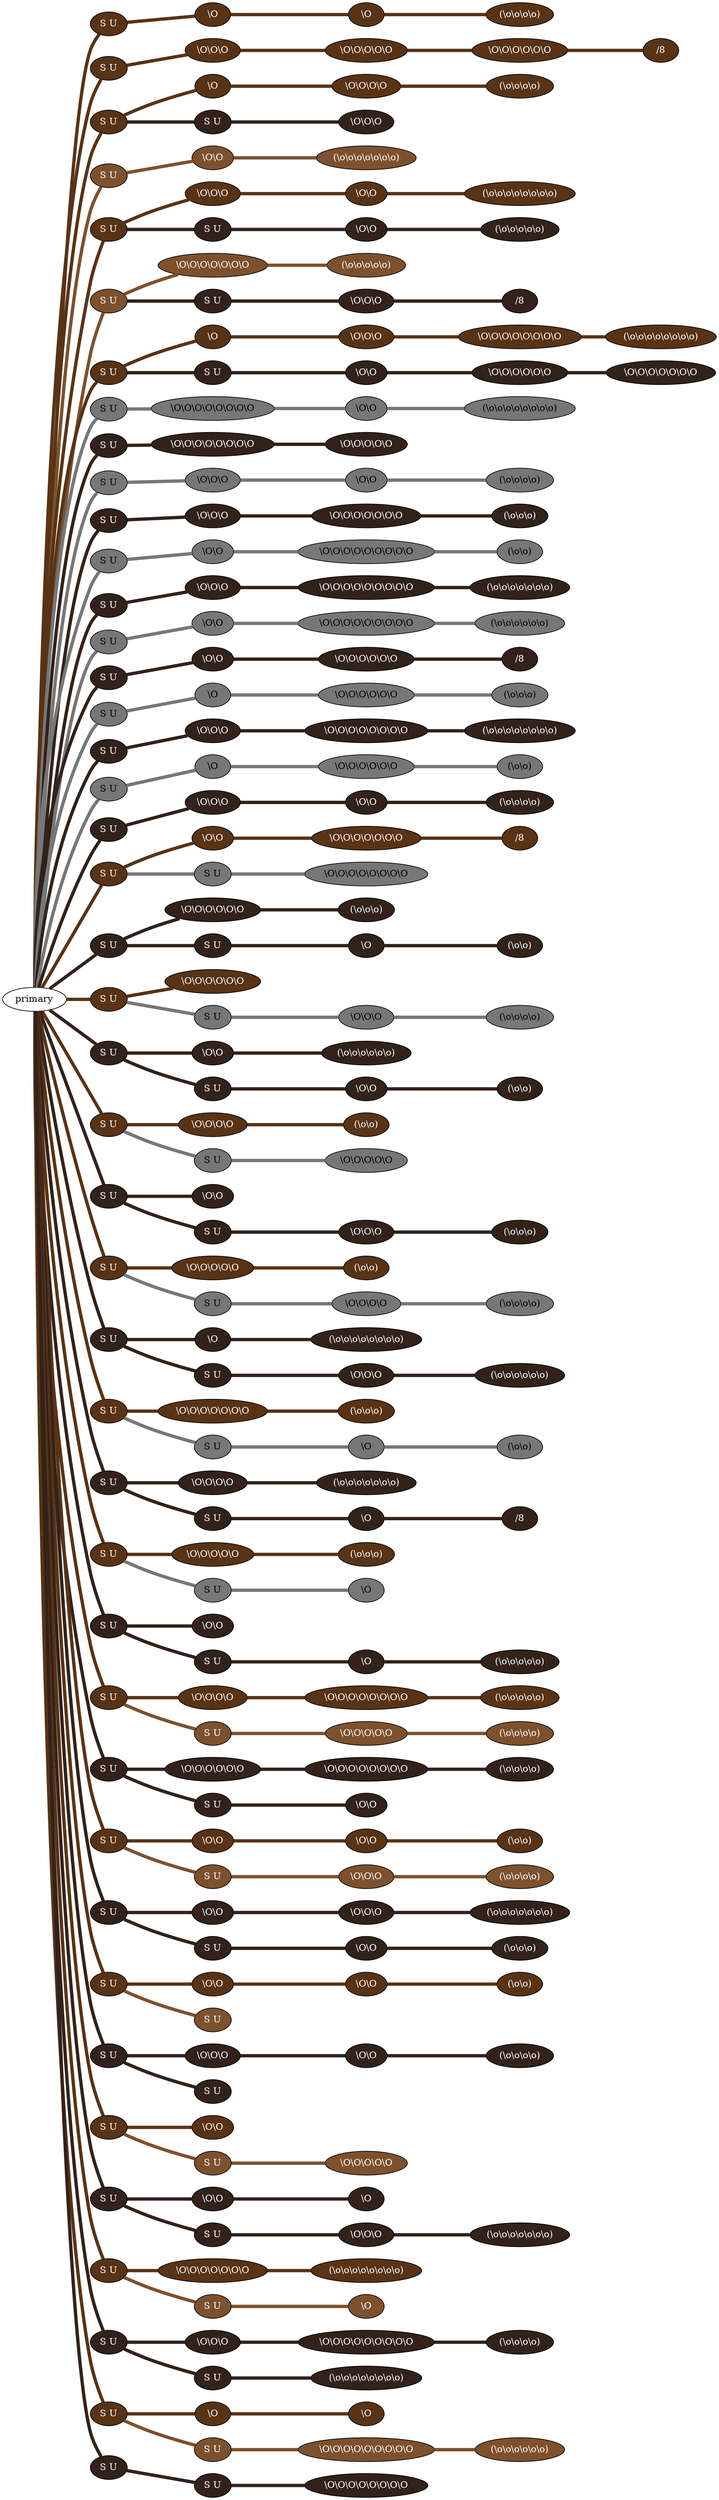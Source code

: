 graph {
 graph [rankdir=LR]
"1" [qtype="pendant_node", pendant_colors="#593315", pendant_ply="S", pendant_attach="U", pendant_length="81.5", label="S U", style=filled, fillcolor="#593315", fontcolor="#ffffff"]
"primary" -- "1" [qtype="pendant_link",penwidth=5,color="#593315"]
"1:0" [qtype="knot_node", knot_value="1", knot_type="S", knot_position="7.5", knot_spin="Z", label="\\O", style=filled, fillcolor="#593315" , fontcolor="#ffffff"]
"1" -- "1:0" [qtype="knot_link",penwidth=5,color="#593315"]
"1:1" [qtype="knot_node", knot_value="1", knot_type="S", knot_position="14.5", knot_spin="Z", label="\\O", style=filled, fillcolor="#593315" , fontcolor="#ffffff"]
"1:0" -- "1:1" [qtype="knot_link",penwidth=5,color="#593315"]
"1:2" [qtype="knot_node", knot_value="4", knot_type="L", knot_position="27.0", knot_spin="Z", label="(\\o\\o\\o\\o)", style=filled, fillcolor="#593315" , fontcolor="#ffffff"]
"1:1" -- "1:2" [qtype="knot_link",penwidth=5,color="#593315"]
"2" [qtype="pendant_node", pendant_colors="#593315", pendant_ply="S", pendant_attach="U", pendant_length="41.0", label="S U", style=filled, fillcolor="#593315", fontcolor="#ffffff"]
"primary" -- "2" [qtype="pendant_link",penwidth=5,color="#593315"]
"2:0" [qtype="knot_node", knot_value="3", knot_type="S", knot_position="7.5", knot_spin="Z", label="\\O\\O\\O", style=filled, fillcolor="#593315" , fontcolor="#ffffff"]
"2" -- "2:0" [qtype="knot_link",penwidth=5,color="#593315"]
"2:1" [qtype="knot_node", knot_value="5", knot_type="S", knot_position="14.5", knot_spin="Z", label="\\O\\O\\O\\O\\O", style=filled, fillcolor="#593315" , fontcolor="#ffffff"]
"2:0" -- "2:1" [qtype="knot_link",penwidth=5,color="#593315"]
"2:2" [qtype="knot_node", knot_value="6", knot_type="S", knot_position="21.5", knot_spin="Z", label="\\O\\O\\O\\O\\O\\O", style=filled, fillcolor="#593315" , fontcolor="#ffffff"]
"2:1" -- "2:2" [qtype="knot_link",penwidth=5,color="#593315"]
"2:3" [qtype="knot_node", knot_value="1", knot_type="E", knot_position="28.0", knot_spin="S", label="/8", style=filled, fillcolor="#593315" , fontcolor="#ffffff"]
"2:2" -- "2:3" [qtype="knot_link",penwidth=5,color="#593315"]
"3" [qtype="pendant_node", pendant_colors="#593315", pendant_ply="S", pendant_attach="U", pendant_length="56.5", label="S U", style=filled, fillcolor="#593315", fontcolor="#ffffff"]
"primary" -- "3" [qtype="pendant_link",penwidth=5,color="#593315"]
"3:0" [qtype="knot_node", knot_value="1", knot_type="S", knot_position="12.5", knot_spin="Z", label="\\O", style=filled, fillcolor="#593315" , fontcolor="#ffffff"]
"3" -- "3:0" [qtype="knot_link",penwidth=5,color="#593315"]
"3:1" [qtype="knot_node", knot_value="4", knot_type="S", knot_position="20.0", knot_spin="Z", label="\\O\\O\\O\\O", style=filled, fillcolor="#593315" , fontcolor="#ffffff"]
"3:0" -- "3:1" [qtype="knot_link",penwidth=5,color="#593315"]
"3:2" [qtype="knot_node", knot_value="4", knot_type="L", knot_position="26.5", knot_spin="Z", label="(\\o\\o\\o\\o)", style=filled, fillcolor="#593315" , fontcolor="#ffffff"]
"3:1" -- "3:2" [qtype="knot_link",penwidth=5,color="#593315"]
"3s1" [qtype="pendant_node", pendant_colors="#32221A", pendant_ply="S", pendant_attach="U", pendant_length="56.5", label="S U", style=filled, fillcolor="#32221A", fontcolor="#ffffff"]
"3" -- "3s1" [qtype="pendant_link",penwidth=5,color="#32221A"]
"3s1:0" [qtype="knot_node", knot_value="3", knot_type="S", knot_position="13.0", knot_spin="Z", label="\\O\\O\\O", style=filled, fillcolor="#32221A" , fontcolor="#ffffff"]
"3s1" -- "3s1:0" [qtype="knot_link",penwidth=5,color="#32221A"]
"4" [qtype="pendant_node", pendant_colors="#7D512D", pendant_ply="S", pendant_attach="U", pendant_length="54.0", label="S U", style=filled, fillcolor="#7D512D", fontcolor="#ffffff"]
"primary" -- "4" [qtype="pendant_link",penwidth=5,color="#7D512D"]
"4:0" [qtype="knot_node", knot_value="2", knot_type="S", knot_position="19.0", knot_spin="Z", label="\\O\\O", style=filled, fillcolor="#7D512D" , fontcolor="#ffffff"]
"4" -- "4:0" [qtype="knot_link",penwidth=5,color="#7D512D"]
"4:1" [qtype="knot_node", knot_value="7", knot_type="L", knot_position="25.5", knot_spin="Z", label="(\\o\\o\\o\\o\\o\\o\\o)", style=filled, fillcolor="#7D512D" , fontcolor="#ffffff"]
"4:0" -- "4:1" [qtype="knot_link",penwidth=5,color="#7D512D"]
"5" [qtype="pendant_node", pendant_colors="#593315", pendant_ply="S", pendant_attach="U", pendant_length="49.0", label="S U", style=filled, fillcolor="#593315", fontcolor="#ffffff"]
"primary" -- "5" [qtype="pendant_link",penwidth=5,color="#593315"]
"5:0" [qtype="knot_node", knot_value="3", knot_type="S", knot_position="13.5", knot_spin="Z", label="\\O\\O\\O", style=filled, fillcolor="#593315" , fontcolor="#ffffff"]
"5" -- "5:0" [qtype="knot_link",penwidth=5,color="#593315"]
"5:1" [qtype="knot_node", knot_value="2", knot_type="S", knot_position="21.0", knot_spin="Z", label="\\O\\O", style=filled, fillcolor="#593315" , fontcolor="#ffffff"]
"5:0" -- "5:1" [qtype="knot_link",penwidth=5,color="#593315"]
"5:2" [qtype="knot_node", knot_value="8", knot_type="L", knot_position="28.0", knot_spin="Z", label="(\\o\\o\\o\\o\\o\\o\\o\\o)", style=filled, fillcolor="#593315" , fontcolor="#ffffff"]
"5:1" -- "5:2" [qtype="knot_link",penwidth=5,color="#593315"]
"5s1" [qtype="pendant_node", pendant_colors="#32221A", pendant_ply="S", pendant_attach="U", pendant_length="54.5", label="S U", style=filled, fillcolor="#32221A", fontcolor="#ffffff"]
"5" -- "5s1" [qtype="pendant_link",penwidth=5,color="#32221A"]
"5s1:0" [qtype="knot_node", knot_value="2", knot_type="S", knot_position="12.0", knot_spin="Z", label="\\O\\O", style=filled, fillcolor="#32221A" , fontcolor="#ffffff"]
"5s1" -- "5s1:0" [qtype="knot_link",penwidth=5,color="#32221A"]
"5s1:1" [qtype="knot_node", knot_value="5", knot_type="L", knot_position="26.5", knot_spin="Z", label="(\\o\\o\\o\\o\\o)", style=filled, fillcolor="#32221A" , fontcolor="#ffffff"]
"5s1:0" -- "5s1:1" [qtype="knot_link",penwidth=5,color="#32221A"]
"6" [qtype="pendant_node", pendant_colors="#7D512D", pendant_ply="S", pendant_attach="U", pendant_length="44.5", label="S U", style=filled, fillcolor="#7D512D", fontcolor="#ffffff"]
"primary" -- "6" [qtype="pendant_link",penwidth=5,color="#7D512D"]
"6:0" [qtype="knot_node", knot_value="7", knot_type="S", knot_position="20.0", knot_spin="Z", label="\\O\\O\\O\\O\\O\\O\\O", style=filled, fillcolor="#7D512D" , fontcolor="#ffffff"]
"6" -- "6:0" [qtype="knot_link",penwidth=5,color="#7D512D"]
"6:1" [qtype="knot_node", knot_value="5", knot_type="L", knot_position="26.0", knot_spin="Z", label="(\\o\\o\\o\\o\\o)", style=filled, fillcolor="#7D512D" , fontcolor="#ffffff"]
"6:0" -- "6:1" [qtype="knot_link",penwidth=5,color="#7D512D"]
"6s1" [qtype="pendant_node", pendant_colors="#32221A", pendant_ply="S", pendant_attach="U", pendant_length="57.5", label="S U", style=filled, fillcolor="#32221A", fontcolor="#ffffff"]
"6" -- "6s1" [qtype="pendant_link",penwidth=5,color="#32221A"]
"6s1:0" [qtype="knot_node", knot_value="3", knot_type="S", knot_position="30.0", knot_spin="Z", label="\\O\\O\\O", style=filled, fillcolor="#32221A" , fontcolor="#ffffff"]
"6s1" -- "6s1:0" [qtype="knot_link",penwidth=5,color="#32221A"]
"6s1:1" [qtype="knot_node", knot_value="1", knot_type="E", knot_position="26.0", knot_spin="S", label="/8", style=filled, fillcolor="#32221A" , fontcolor="#ffffff"]
"6s1:0" -- "6s1:1" [qtype="knot_link",penwidth=5,color="#32221A"]
"7" [qtype="pendant_node", pendant_colors="#593315", pendant_ply="S", pendant_attach="U", pendant_length="40.0", label="S U", style=filled, fillcolor="#593315", fontcolor="#ffffff"]
"primary" -- "7" [qtype="pendant_link",penwidth=5,color="#593315"]
"7:0" [qtype="knot_node", knot_value="1", knot_type="S", knot_position="6.0", knot_spin="Z", label="\\O", style=filled, fillcolor="#593315" , fontcolor="#ffffff"]
"7" -- "7:0" [qtype="knot_link",penwidth=5,color="#593315"]
"7:1" [qtype="knot_node", knot_value="3", knot_type="S", knot_position="12.5", knot_spin="Z", label="\\O\\O\\O", style=filled, fillcolor="#593315" , fontcolor="#ffffff"]
"7:0" -- "7:1" [qtype="knot_link",penwidth=5,color="#593315"]
"7:2" [qtype="knot_node", knot_value="8", knot_type="S", knot_position="21.0", knot_spin="Z", label="\\O\\O\\O\\O\\O\\O\\O\\O", style=filled, fillcolor="#593315" , fontcolor="#ffffff"]
"7:1" -- "7:2" [qtype="knot_link",penwidth=5,color="#593315"]
"7:3" [qtype="knot_node", knot_value="8", knot_type="L", knot_position="28.5", knot_spin="Z", label="(\\o\\o\\o\\o\\o\\o\\o\\o)", style=filled, fillcolor="#593315" , fontcolor="#ffffff"]
"7:2" -- "7:3" [qtype="knot_link",penwidth=5,color="#593315"]
"7s1" [qtype="pendant_node", pendant_colors="#32221A", pendant_ply="S", pendant_attach="U", pendant_length="40.5", label="S U", style=filled, fillcolor="#32221A", fontcolor="#ffffff"]
"7" -- "7s1" [qtype="pendant_link",penwidth=5,color="#32221A"]
"7s1:0" [qtype="knot_node", knot_value="2", knot_type="S", knot_position="5.5", knot_spin="Z", label="\\O\\O", style=filled, fillcolor="#32221A" , fontcolor="#ffffff"]
"7s1" -- "7s1:0" [qtype="knot_link",penwidth=5,color="#32221A"]
"7s1:1" [qtype="knot_node", knot_value="6", knot_type="S", knot_position="20.0", knot_spin="Z", label="\\O\\O\\O\\O\\O\\O", style=filled, fillcolor="#32221A" , fontcolor="#ffffff"]
"7s1:0" -- "7s1:1" [qtype="knot_link",penwidth=5,color="#32221A"]
"7s1:2" [qtype="knot_node", knot_value="7", knot_type="S", knot_position="27.5", knot_spin="Z", label="\\O\\O\\O\\O\\O\\O\\O", style=filled, fillcolor="#32221A" , fontcolor="#ffffff"]
"7s1:1" -- "7s1:2" [qtype="knot_link",penwidth=5,color="#32221A"]
"8" [qtype="pendant_node", pendant_colors="#777777", pendant_ply="S", pendant_attach="U", pendant_length="48.0", label="S U", style=filled, fillcolor="#777777", fontcolor="#000000"]
"primary" -- "8" [qtype="pendant_link",penwidth=5,color="#777777"]
"8:0" [qtype="knot_node", knot_value="8", knot_type="S", knot_position="9.0", knot_spin="Z", label="\\O\\O\\O\\O\\O\\O\\O\\O", style=filled, fillcolor="#777777" , fontcolor="#000000"]
"8" -- "8:0" [qtype="knot_link",penwidth=5,color="#777777"]
"8:1" [qtype="knot_node", knot_value="2", knot_type="S", knot_position="17.5", knot_spin="Z", label="\\O\\O", style=filled, fillcolor="#777777" , fontcolor="#000000"]
"8:0" -- "8:1" [qtype="knot_link",penwidth=5,color="#777777"]
"8:2" [qtype="knot_node", knot_value="8", knot_type="L", knot_position="27.5", knot_spin="Z", label="(\\o\\o\\o\\o\\o\\o\\o\\o)", style=filled, fillcolor="#777777" , fontcolor="#000000"]
"8:1" -- "8:2" [qtype="knot_link",penwidth=5,color="#777777"]
"9" [qtype="pendant_node", pendant_colors="#32221A", pendant_ply="S", pendant_attach="U", pendant_length="44.0", label="S U", style=filled, fillcolor="#32221A", fontcolor="#ffffff"]
"primary" -- "9" [qtype="pendant_link",penwidth=5,color="#32221A"]
"9:0" [qtype="knot_node", knot_value="8", knot_type="S", knot_position="9.0", knot_spin="Z", label="\\O\\O\\O\\O\\O\\O\\O\\O", style=filled, fillcolor="#32221A" , fontcolor="#ffffff"]
"9" -- "9:0" [qtype="knot_link",penwidth=5,color="#32221A"]
"9:1" [qtype="knot_node", knot_value="5", knot_type="S", knot_position="18.5", knot_spin="Z", label="\\O\\O\\O\\O\\O", style=filled, fillcolor="#32221A" , fontcolor="#ffffff"]
"9:0" -- "9:1" [qtype="knot_link",penwidth=5,color="#32221A"]
"10" [qtype="pendant_node", pendant_colors="#777777", pendant_ply="S", pendant_attach="U", pendant_length="48.0", label="S U", style=filled, fillcolor="#777777", fontcolor="#000000"]
"primary" -- "10" [qtype="pendant_link",penwidth=5,color="#777777"]
"10:0" [qtype="knot_node", knot_value="3", knot_type="S", knot_position="8.0", knot_spin="Z", label="\\O\\O\\O", style=filled, fillcolor="#777777" , fontcolor="#000000"]
"10" -- "10:0" [qtype="knot_link",penwidth=5,color="#777777"]
"10:1" [qtype="knot_node", knot_value="2", knot_type="S", knot_position="17.0", knot_spin="Z", label="\\O\\O", style=filled, fillcolor="#777777" , fontcolor="#000000"]
"10:0" -- "10:1" [qtype="knot_link",penwidth=5,color="#777777"]
"10:2" [qtype="knot_node", knot_value="4", knot_type="L", knot_position="27.0", knot_spin="Z", label="(\\o\\o\\o\\o)", style=filled, fillcolor="#777777" , fontcolor="#000000"]
"10:1" -- "10:2" [qtype="knot_link",penwidth=5,color="#777777"]
"11" [qtype="pendant_node", pendant_colors="#32221A", pendant_ply="S", pendant_attach="U", pendant_length="39.5", label="S U", style=filled, fillcolor="#32221A", fontcolor="#ffffff"]
"primary" -- "11" [qtype="pendant_link",penwidth=5,color="#32221A"]
"11:0" [qtype="knot_node", knot_value="3", knot_type="S", knot_position="8.0", knot_spin="Z", label="\\O\\O\\O", style=filled, fillcolor="#32221A" , fontcolor="#ffffff"]
"11" -- "11:0" [qtype="knot_link",penwidth=5,color="#32221A"]
"11:1" [qtype="knot_node", knot_value="7", knot_type="S", knot_position="18.0", knot_spin="Z", label="\\O\\O\\O\\O\\O\\O\\O", style=filled, fillcolor="#32221A" , fontcolor="#ffffff"]
"11:0" -- "11:1" [qtype="knot_link",penwidth=5,color="#32221A"]
"11:2" [qtype="knot_node", knot_value="3", knot_type="L", knot_position="27.0", knot_spin="Z", label="(\\o\\o\\o)", style=filled, fillcolor="#32221A" , fontcolor="#ffffff"]
"11:1" -- "11:2" [qtype="knot_link",penwidth=5,color="#32221A"]
"12" [qtype="pendant_node", pendant_colors="#777777", pendant_ply="S", pendant_attach="U", pendant_length="45.0", label="S U", style=filled, fillcolor="#777777", fontcolor="#000000"]
"primary" -- "12" [qtype="pendant_link",penwidth=5,color="#777777"]
"12:0" [qtype="knot_node", knot_value="2", knot_type="S", knot_position="7.5", knot_spin="Z", label="\\O\\O", style=filled, fillcolor="#777777" , fontcolor="#000000"]
"12" -- "12:0" [qtype="knot_link",penwidth=5,color="#777777"]
"12:1" [qtype="knot_node", knot_value="9", knot_type="S", knot_position="18.0", knot_spin="Z", label="\\O\\O\\O\\O\\O\\O\\O\\O\\O", style=filled, fillcolor="#777777" , fontcolor="#000000"]
"12:0" -- "12:1" [qtype="knot_link",penwidth=5,color="#777777"]
"12:2" [qtype="knot_node", knot_value="2", knot_type="L", knot_position="27.5", knot_spin="Z", label="(\\o\\o)", style=filled, fillcolor="#777777" , fontcolor="#000000"]
"12:1" -- "12:2" [qtype="knot_link",penwidth=5,color="#777777"]
"13" [qtype="pendant_node", pendant_colors="#32221A", pendant_ply="S", pendant_attach="U", pendant_length="32.5", label="S U", style=filled, fillcolor="#32221A", fontcolor="#ffffff"]
"primary" -- "13" [qtype="pendant_link",penwidth=5,color="#32221A"]
"13:0" [qtype="knot_node", knot_value="3", knot_type="S", knot_position="8.0", knot_spin="Z", label="\\O\\O\\O", style=filled, fillcolor="#32221A" , fontcolor="#ffffff"]
"13" -- "13:0" [qtype="knot_link",penwidth=5,color="#32221A"]
"13:1" [qtype="knot_node", knot_value="9", knot_type="S", knot_position="18.5", knot_spin="Z", label="\\O\\O\\O\\O\\O\\O\\O\\O\\O", style=filled, fillcolor="#32221A" , fontcolor="#ffffff"]
"13:0" -- "13:1" [qtype="knot_link",penwidth=5,color="#32221A"]
"13:2" [qtype="knot_node", knot_value="7", knot_type="L", knot_position="27.0", knot_spin="Z", label="(\\o\\o\\o\\o\\o\\o\\o)", style=filled, fillcolor="#32221A" , fontcolor="#ffffff"]
"13:1" -- "13:2" [qtype="knot_link",penwidth=5,color="#32221A"]
"14" [qtype="pendant_node", pendant_colors="#777777", pendant_ply="S", pendant_attach="U", pendant_length="39.5", label="S U", style=filled, fillcolor="#777777", fontcolor="#000000"]
"primary" -- "14" [qtype="pendant_link",penwidth=5,color="#777777"]
"14:0" [qtype="knot_node", knot_value="2", knot_type="S", knot_position="8.0", knot_spin="Z", label="\\O\\O", style=filled, fillcolor="#777777" , fontcolor="#000000"]
"14" -- "14:0" [qtype="knot_link",penwidth=5,color="#777777"]
"14:1" [qtype="knot_node", knot_value="9", knot_type="S", knot_position="18.0", knot_spin="Z", label="\\O\\O\\O\\O\\O\\O\\O\\O\\O", style=filled, fillcolor="#777777" , fontcolor="#000000"]
"14:0" -- "14:1" [qtype="knot_link",penwidth=5,color="#777777"]
"14:2" [qtype="knot_node", knot_value="6", knot_type="L", knot_position="27.0", knot_spin="Z", label="(\\o\\o\\o\\o\\o\\o)", style=filled, fillcolor="#777777" , fontcolor="#000000"]
"14:1" -- "14:2" [qtype="knot_link",penwidth=5,color="#777777"]
"15" [qtype="pendant_node", pendant_colors="#32221A", pendant_ply="S", pendant_attach="U", pendant_length="48.0", label="S U", style=filled, fillcolor="#32221A", fontcolor="#ffffff"]
"primary" -- "15" [qtype="pendant_link",penwidth=5,color="#32221A"]
"15:0" [qtype="knot_node", knot_value="2", knot_type="S", knot_position="8.0", knot_spin="Z", label="\\O\\O", style=filled, fillcolor="#32221A" , fontcolor="#ffffff"]
"15" -- "15:0" [qtype="knot_link",penwidth=5,color="#32221A"]
"15:1" [qtype="knot_node", knot_value="6", knot_type="S", knot_position="17.5", knot_spin="Z", label="\\O\\O\\O\\O\\O\\O", style=filled, fillcolor="#32221A" , fontcolor="#ffffff"]
"15:0" -- "15:1" [qtype="knot_link",penwidth=5,color="#32221A"]
"15:2" [qtype="knot_node", knot_value="1", knot_type="E", knot_position="26.5", knot_spin="S", label="/8", style=filled, fillcolor="#32221A" , fontcolor="#ffffff"]
"15:1" -- "15:2" [qtype="knot_link",penwidth=5,color="#32221A"]
"16" [qtype="pendant_node", pendant_colors="#777777", pendant_ply="S", pendant_attach="U", pendant_length="49.0", label="S U", style=filled, fillcolor="#777777", fontcolor="#000000"]
"primary" -- "16" [qtype="pendant_link",penwidth=5,color="#777777"]
"16:0" [qtype="knot_node", knot_value="1", knot_type="S", knot_position="8.0", knot_spin="Z", label="\\O", style=filled, fillcolor="#777777" , fontcolor="#000000"]
"16" -- "16:0" [qtype="knot_link",penwidth=5,color="#777777"]
"16:1" [qtype="knot_node", knot_value="6", knot_type="S", knot_position="17.5", knot_spin="Z", label="\\O\\O\\O\\O\\O\\O", style=filled, fillcolor="#777777" , fontcolor="#000000"]
"16:0" -- "16:1" [qtype="knot_link",penwidth=5,color="#777777"]
"16:2" [qtype="knot_node", knot_value="3", knot_type="L", knot_position="25.5", knot_spin="Z", label="(\\o\\o\\o)", style=filled, fillcolor="#777777" , fontcolor="#000000"]
"16:1" -- "16:2" [qtype="knot_link",penwidth=5,color="#777777"]
"17" [qtype="pendant_node", pendant_colors="#32221A", pendant_ply="S", pendant_attach="U", pendant_length="39.0", label="S U", style=filled, fillcolor="#32221A", fontcolor="#ffffff"]
"primary" -- "17" [qtype="pendant_link",penwidth=5,color="#32221A"]
"17:0" [qtype="knot_node", knot_value="3", knot_type="S", knot_position="8.0", knot_spin="Z", label="\\O\\O\\O", style=filled, fillcolor="#32221A" , fontcolor="#ffffff"]
"17" -- "17:0" [qtype="knot_link",penwidth=5,color="#32221A"]
"17:1" [qtype="knot_node", knot_value="8", knot_type="S", knot_position="17.5", knot_spin="Z", label="\\O\\O\\O\\O\\O\\O\\O\\O", style=filled, fillcolor="#32221A" , fontcolor="#ffffff"]
"17:0" -- "17:1" [qtype="knot_link",penwidth=5,color="#32221A"]
"17:2" [qtype="knot_node", knot_value="8", knot_type="L", knot_position="25.5", knot_spin="Z", label="(\\o\\o\\o\\o\\o\\o\\o\\o)", style=filled, fillcolor="#32221A" , fontcolor="#ffffff"]
"17:1" -- "17:2" [qtype="knot_link",penwidth=5,color="#32221A"]
"18" [qtype="pendant_node", pendant_colors="#777777", pendant_ply="S", pendant_attach="U", pendant_length="50.5", label="S U", style=filled, fillcolor="#777777", fontcolor="#000000"]
"primary" -- "18" [qtype="pendant_link",penwidth=5,color="#777777"]
"18:0" [qtype="knot_node", knot_value="1", knot_type="S", knot_position="8.0", knot_spin="Z", label="\\O", style=filled, fillcolor="#777777" , fontcolor="#000000"]
"18" -- "18:0" [qtype="knot_link",penwidth=5,color="#777777"]
"18:1" [qtype="knot_node", knot_value="6", knot_type="S", knot_position="17.0", knot_spin="Z", label="\\O\\O\\O\\O\\O\\O", style=filled, fillcolor="#777777" , fontcolor="#000000"]
"18:0" -- "18:1" [qtype="knot_link",penwidth=5,color="#777777"]
"18:2" [qtype="knot_node", knot_value="2", knot_type="L", knot_position="25.0", knot_spin="Z", label="(\\o\\o)", style=filled, fillcolor="#777777" , fontcolor="#000000"]
"18:1" -- "18:2" [qtype="knot_link",penwidth=5,color="#777777"]
"19" [qtype="pendant_node", pendant_colors="#32221A", pendant_ply="S", pendant_attach="U", pendant_length="43.0", label="S U", style=filled, fillcolor="#32221A", fontcolor="#ffffff"]
"primary" -- "19" [qtype="pendant_link",penwidth=5,color="#32221A"]
"19:0" [qtype="knot_node", knot_value="3", knot_type="S", knot_position="8.5", knot_spin="Z", label="\\O\\O\\O", style=filled, fillcolor="#32221A" , fontcolor="#ffffff"]
"19" -- "19:0" [qtype="knot_link",penwidth=5,color="#32221A"]
"19:1" [qtype="knot_node", knot_value="2", knot_type="S", knot_position="17.0", knot_spin="Z", label="\\O\\O", style=filled, fillcolor="#32221A" , fontcolor="#ffffff"]
"19:0" -- "19:1" [qtype="knot_link",penwidth=5,color="#32221A"]
"19:2" [qtype="knot_node", knot_value="4", knot_type="L", knot_position="25.5", knot_spin="Z", label="(\\o\\o\\o\\o)", style=filled, fillcolor="#32221A" , fontcolor="#ffffff"]
"19:1" -- "19:2" [qtype="knot_link",penwidth=5,color="#32221A"]
"20" [qtype="pendant_node", pendant_colors="#593315", pendant_ply="S", pendant_attach="U", pendant_length="59.5", label="S U", style=filled, fillcolor="#593315", fontcolor="#ffffff"]
"primary" -- "20" [qtype="pendant_link",penwidth=5,color="#593315"]
"20:0" [qtype="knot_node", knot_value="2", knot_type="S", knot_position="7.0", knot_spin="Z", label="\\O\\O", style=filled, fillcolor="#593315" , fontcolor="#ffffff"]
"20" -- "20:0" [qtype="knot_link",penwidth=5,color="#593315"]
"20:1" [qtype="knot_node", knot_value="7", knot_type="S", knot_position="17.0", knot_spin="Z", label="\\O\\O\\O\\O\\O\\O\\O", style=filled, fillcolor="#593315" , fontcolor="#ffffff"]
"20:0" -- "20:1" [qtype="knot_link",penwidth=5,color="#593315"]
"20:2" [qtype="knot_node", knot_value="1", knot_type="E", knot_position="27.0", knot_spin="S", label="/8", style=filled, fillcolor="#593315" , fontcolor="#ffffff"]
"20:1" -- "20:2" [qtype="knot_link",penwidth=5,color="#593315"]
"20s1" [qtype="pendant_node", pendant_colors="#777777", pendant_ply="S", pendant_attach="U", pendant_length="38.0", label="S U", style=filled, fillcolor="#777777", fontcolor="#000000"]
"20" -- "20s1" [qtype="pendant_link",penwidth=5,color="#777777"]
"20s1:0" [qtype="knot_node", knot_value="8", knot_type="S", knot_position="9.5", knot_spin="Z", label="\\O\\O\\O\\O\\O\\O\\O\\O", style=filled, fillcolor="#777777" , fontcolor="#000000"]
"20s1" -- "20s1:0" [qtype="knot_link",penwidth=5,color="#777777"]
"21" [qtype="pendant_node", pendant_colors="#32221A", pendant_ply="S", pendant_attach="U", pendant_length="47.0", label="S U", style=filled, fillcolor="#32221A", fontcolor="#ffffff"]
"primary" -- "21" [qtype="pendant_link",penwidth=5,color="#32221A"]
"21:0" [qtype="knot_node", knot_value="6", knot_type="S", knot_position="15.5", knot_spin="Z", label="\\O\\O\\O\\O\\O\\O", style=filled, fillcolor="#32221A" , fontcolor="#ffffff"]
"21" -- "21:0" [qtype="knot_link",penwidth=5,color="#32221A"]
"21:1" [qtype="knot_node", knot_value="3", knot_type="L", knot_position="24.5", knot_spin="Z", label="(\\o\\o\\o)", style=filled, fillcolor="#32221A" , fontcolor="#ffffff"]
"21:0" -- "21:1" [qtype="knot_link",penwidth=5,color="#32221A"]
"21s1" [qtype="pendant_node", pendant_colors="#32221A", pendant_ply="S", pendant_attach="U", pendant_length="48.5", label="S U", style=filled, fillcolor="#32221A", fontcolor="#ffffff"]
"21" -- "21s1" [qtype="pendant_link",penwidth=5,color="#32221A"]
"21s1:0" [qtype="knot_node", knot_value="1", knot_type="S", knot_position="9.0", knot_spin="Z", label="\\O", style=filled, fillcolor="#32221A" , fontcolor="#ffffff"]
"21s1" -- "21s1:0" [qtype="knot_link",penwidth=5,color="#32221A"]
"21s1:1" [qtype="knot_node", knot_value="2", knot_type="L", knot_position="18.0", knot_spin="Z", label="(\\o\\o)", style=filled, fillcolor="#32221A" , fontcolor="#ffffff"]
"21s1:0" -- "21s1:1" [qtype="knot_link",penwidth=5,color="#32221A"]
"22" [qtype="pendant_node", pendant_colors="#593315", pendant_ply="S", pendant_attach="U", pendant_length="80.5", label="S U", style=filled, fillcolor="#593315", fontcolor="#ffffff"]
"primary" -- "22" [qtype="pendant_link",penwidth=5,color="#593315"]
"22:0" [qtype="knot_node", knot_value="6", knot_type="S", knot_position="14.0", knot_spin="Z", label="\\O\\O\\O\\O\\O\\O", style=filled, fillcolor="#593315" , fontcolor="#ffffff"]
"22" -- "22:0" [qtype="knot_link",penwidth=5,color="#593315"]
"22s1" [qtype="pendant_node", pendant_colors="#777777", pendant_ply="S", pendant_attach="U", pendant_length="39.0", label="S U", style=filled, fillcolor="#777777", fontcolor="#000000"]
"22" -- "22s1" [qtype="pendant_link",penwidth=5,color="#777777"]
"22s1:0" [qtype="knot_node", knot_value="3", knot_type="S", knot_position="8.5", knot_spin="Z", label="\\O\\O\\O", style=filled, fillcolor="#777777" , fontcolor="#000000"]
"22s1" -- "22s1:0" [qtype="knot_link",penwidth=5,color="#777777"]
"22s1:1" [qtype="knot_node", knot_value="4", knot_type="L", knot_position="19.0", knot_spin="Z", label="(\\o\\o\\o\\o)", style=filled, fillcolor="#777777" , fontcolor="#000000"]
"22s1:0" -- "22s1:1" [qtype="knot_link",penwidth=5,color="#777777"]
"23" [qtype="pendant_node", pendant_colors="#32221A", pendant_ply="S", pendant_attach="U", pendant_length="51.0", label="S U", style=filled, fillcolor="#32221A", fontcolor="#ffffff"]
"primary" -- "23" [qtype="pendant_link",penwidth=5,color="#32221A"]
"23:0" [qtype="knot_node", knot_value="2", knot_type="S", knot_position="14.0", knot_spin="Z", label="\\O\\O", style=filled, fillcolor="#32221A" , fontcolor="#ffffff"]
"23" -- "23:0" [qtype="knot_link",penwidth=5,color="#32221A"]
"23:1" [qtype="knot_node", knot_value="6", knot_type="L", knot_position="24.0", knot_spin="Z", label="(\\o\\o\\o\\o\\o\\o)", style=filled, fillcolor="#32221A" , fontcolor="#ffffff"]
"23:0" -- "23:1" [qtype="knot_link",penwidth=5,color="#32221A"]
"23s1" [qtype="pendant_node", pendant_colors="#32221A", pendant_ply="S", pendant_attach="U", pendant_length="52.5", label="S U", style=filled, fillcolor="#32221A", fontcolor="#ffffff"]
"23" -- "23s1" [qtype="pendant_link",penwidth=5,color="#32221A"]
"23s1:0" [qtype="knot_node", knot_value="2", knot_type="S", knot_position="8.0", knot_spin="Z", label="\\O\\O", style=filled, fillcolor="#32221A" , fontcolor="#ffffff"]
"23s1" -- "23s1:0" [qtype="knot_link",penwidth=5,color="#32221A"]
"23s1:1" [qtype="knot_node", knot_value="2", knot_type="L", knot_position="17.5", knot_spin="Z", label="(\\o\\o)", style=filled, fillcolor="#32221A" , fontcolor="#ffffff"]
"23s1:0" -- "23s1:1" [qtype="knot_link",penwidth=5,color="#32221A"]
"24" [qtype="pendant_node", pendant_colors="#593315", pendant_ply="S", pendant_attach="U", pendant_length="64.5", label="S U", style=filled, fillcolor="#593315", fontcolor="#ffffff"]
"primary" -- "24" [qtype="pendant_link",penwidth=5,color="#593315"]
"24:0" [qtype="knot_node", knot_value="4", knot_type="S", knot_position="14.5", knot_spin="Z", label="\\O\\O\\O\\O", style=filled, fillcolor="#593315" , fontcolor="#ffffff"]
"24" -- "24:0" [qtype="knot_link",penwidth=5,color="#593315"]
"24:1" [qtype="knot_node", knot_value="2", knot_type="L", knot_position="24.0", knot_spin="Z", label="(\\o\\o)", style=filled, fillcolor="#593315" , fontcolor="#ffffff"]
"24:0" -- "24:1" [qtype="knot_link",penwidth=5,color="#593315"]
"24s1" [qtype="pendant_node", pendant_colors="#777777", pendant_ply="S", pendant_attach="U", pendant_length="39.0", label="S U", style=filled, fillcolor="#777777", fontcolor="#000000"]
"24" -- "24s1" [qtype="pendant_link",penwidth=5,color="#777777"]
"24s1:0" [qtype="knot_node", knot_value="5", knot_type="S", knot_position="9.0", knot_spin="Z", label="\\O\\O\\O\\O\\O", style=filled, fillcolor="#777777" , fontcolor="#000000"]
"24s1" -- "24s1:0" [qtype="knot_link",penwidth=5,color="#777777"]
"25" [qtype="pendant_node", pendant_colors="#32221A", pendant_ply="S", pendant_attach="U", pendant_length="55.0", label="S U", style=filled, fillcolor="#32221A", fontcolor="#ffffff"]
"primary" -- "25" [qtype="pendant_link",penwidth=5,color="#32221A"]
"25:0" [qtype="knot_node", knot_value="2", knot_type="S", knot_position="14.5", knot_spin="Z", label="\\O\\O", style=filled, fillcolor="#32221A" , fontcolor="#ffffff"]
"25" -- "25:0" [qtype="knot_link",penwidth=5,color="#32221A"]
"25s1" [qtype="pendant_node", pendant_colors="#32221A", pendant_ply="S", pendant_attach="U", pendant_length="45.0", label="S U", style=filled, fillcolor="#32221A", fontcolor="#ffffff"]
"25" -- "25s1" [qtype="pendant_link",penwidth=5,color="#32221A"]
"25s1:0" [qtype="knot_node", knot_value="3", knot_type="S", knot_position="8.5", knot_spin="Z", label="\\O\\O\\O", style=filled, fillcolor="#32221A" , fontcolor="#ffffff"]
"25s1" -- "25s1:0" [qtype="knot_link",penwidth=5,color="#32221A"]
"25s1:1" [qtype="knot_node", knot_value="3", knot_type="L", knot_position="18.5", knot_spin="Z", label="(\\o\\o\\o)", style=filled, fillcolor="#32221A" , fontcolor="#ffffff"]
"25s1:0" -- "25s1:1" [qtype="knot_link",penwidth=5,color="#32221A"]
"26" [qtype="pendant_node", pendant_colors="#593315", pendant_ply="S", pendant_attach="U", pendant_length="66.0", label="S U", style=filled, fillcolor="#593315", fontcolor="#ffffff"]
"primary" -- "26" [qtype="pendant_link",penwidth=5,color="#593315"]
"26:0" [qtype="knot_node", knot_value="5", knot_type="S", knot_position="15.0", knot_spin="Z", label="\\O\\O\\O\\O\\O", style=filled, fillcolor="#593315" , fontcolor="#ffffff"]
"26" -- "26:0" [qtype="knot_link",penwidth=5,color="#593315"]
"26:1" [qtype="knot_node", knot_value="2", knot_type="L", knot_position="24.5", knot_spin="Z", label="(\\o\\o)", style=filled, fillcolor="#593315" , fontcolor="#ffffff"]
"26:0" -- "26:1" [qtype="knot_link",penwidth=5,color="#593315"]
"26s1" [qtype="pendant_node", pendant_colors="#777777", pendant_ply="S", pendant_attach="U", pendant_length="35.5", label="S U", style=filled, fillcolor="#777777", fontcolor="#000000"]
"26" -- "26s1" [qtype="pendant_link",penwidth=5,color="#777777"]
"26s1:0" [qtype="knot_node", knot_value="4", knot_type="S", knot_position="8.5", knot_spin="Z", label="\\O\\O\\O\\O", style=filled, fillcolor="#777777" , fontcolor="#000000"]
"26s1" -- "26s1:0" [qtype="knot_link",penwidth=5,color="#777777"]
"26s1:1" [qtype="knot_node", knot_value="4", knot_type="L", knot_position="17.5", knot_spin="Z", label="(\\o\\o\\o\\o)", style=filled, fillcolor="#777777" , fontcolor="#000000"]
"26s1:0" -- "26s1:1" [qtype="knot_link",penwidth=5,color="#777777"]
"27" [qtype="pendant_node", pendant_colors="#32221A", pendant_ply="S", pendant_attach="U", pendant_length="51.5", label="S U", style=filled, fillcolor="#32221A", fontcolor="#ffffff"]
"primary" -- "27" [qtype="pendant_link",penwidth=5,color="#32221A"]
"27:0" [qtype="knot_node", knot_value="1", knot_type="S", knot_position="14.5", knot_spin="Z", label="\\O", style=filled, fillcolor="#32221A" , fontcolor="#ffffff"]
"27" -- "27:0" [qtype="knot_link",penwidth=5,color="#32221A"]
"27:1" [qtype="knot_node", knot_value="8", knot_type="L", knot_position="24.0", knot_spin="Z", label="(\\o\\o\\o\\o\\o\\o\\o\\o)", style=filled, fillcolor="#32221A" , fontcolor="#ffffff"]
"27:0" -- "27:1" [qtype="knot_link",penwidth=5,color="#32221A"]
"27s1" [qtype="pendant_node", pendant_colors="#32221A", pendant_ply="S", pendant_attach="U", pendant_length="42.0", label="S U", style=filled, fillcolor="#32221A", fontcolor="#ffffff"]
"27" -- "27s1" [qtype="pendant_link",penwidth=5,color="#32221A"]
"27s1:0" [qtype="knot_node", knot_value="3", knot_type="S", knot_position="9.0", knot_spin="Z", label="\\O\\O\\O", style=filled, fillcolor="#32221A" , fontcolor="#ffffff"]
"27s1" -- "27s1:0" [qtype="knot_link",penwidth=5,color="#32221A"]
"27s1:1" [qtype="knot_node", knot_value="6", knot_type="L", knot_position="18.0", knot_spin="Z", label="(\\o\\o\\o\\o\\o\\o)", style=filled, fillcolor="#32221A" , fontcolor="#ffffff"]
"27s1:0" -- "27s1:1" [qtype="knot_link",penwidth=5,color="#32221A"]
"28" [qtype="pendant_node", pendant_colors="#593315", pendant_ply="S", pendant_attach="U", pendant_length="65.5", label="S U", style=filled, fillcolor="#593315", fontcolor="#ffffff"]
"primary" -- "28" [qtype="pendant_link",penwidth=5,color="#593315"]
"28:0" [qtype="knot_node", knot_value="7", knot_type="S", knot_position="15.5", knot_spin="Z", label="\\O\\O\\O\\O\\O\\O\\O", style=filled, fillcolor="#593315" , fontcolor="#ffffff"]
"28" -- "28:0" [qtype="knot_link",penwidth=5,color="#593315"]
"28:1" [qtype="knot_node", knot_value="3", knot_type="L", knot_position="23.5", knot_spin="Z", label="(\\o\\o\\o)", style=filled, fillcolor="#593315" , fontcolor="#ffffff"]
"28:0" -- "28:1" [qtype="knot_link",penwidth=5,color="#593315"]
"28s1" [qtype="pendant_node", pendant_colors="#777777", pendant_ply="S", pendant_attach="U", pendant_length="38.5", label="S U", style=filled, fillcolor="#777777", fontcolor="#000000"]
"28" -- "28s1" [qtype="pendant_link",penwidth=5,color="#777777"]
"28s1:0" [qtype="knot_node", knot_value="1", knot_type="S", knot_position="8.5", knot_spin="Z", label="\\O", style=filled, fillcolor="#777777" , fontcolor="#000000"]
"28s1" -- "28s1:0" [qtype="knot_link",penwidth=5,color="#777777"]
"28s1:1" [qtype="knot_node", knot_value="2", knot_type="L", knot_position="16.5", knot_spin="Z", label="(\\o\\o)", style=filled, fillcolor="#777777" , fontcolor="#000000"]
"28s1:0" -- "28s1:1" [qtype="knot_link",penwidth=5,color="#777777"]
"29" [qtype="pendant_node", pendant_colors="#32221A", pendant_ply="S", pendant_attach="U", pendant_length="34.0", label="S U", style=filled, fillcolor="#32221A", fontcolor="#ffffff"]
"primary" -- "29" [qtype="pendant_link",penwidth=5,color="#32221A"]
"29:0" [qtype="knot_node", knot_value="4", knot_type="S", knot_position="14.5", knot_spin="Z", label="\\O\\O\\O\\O", style=filled, fillcolor="#32221A" , fontcolor="#ffffff"]
"29" -- "29:0" [qtype="knot_link",penwidth=5,color="#32221A"]
"29:1" [qtype="knot_node", knot_value="7", knot_type="L", knot_position="23.0", knot_spin="Z", label="(\\o\\o\\o\\o\\o\\o\\o)", style=filled, fillcolor="#32221A" , fontcolor="#ffffff"]
"29:0" -- "29:1" [qtype="knot_link",penwidth=5,color="#32221A"]
"29s1" [qtype="pendant_node", pendant_colors="#32221A", pendant_ply="S", pendant_attach="U", pendant_length="38.0", label="S U", style=filled, fillcolor="#32221A", fontcolor="#ffffff"]
"29" -- "29s1" [qtype="pendant_link",penwidth=5,color="#32221A"]
"29s1:0" [qtype="knot_node", knot_value="1", knot_type="S", knot_position="9.0", knot_spin="Z", label="\\O", style=filled, fillcolor="#32221A" , fontcolor="#ffffff"]
"29s1" -- "29s1:0" [qtype="knot_link",penwidth=5,color="#32221A"]
"29s1:1" [qtype="knot_node", knot_value="1", knot_type="E", knot_position="18.0", knot_spin="S", label="/8", style=filled, fillcolor="#32221A" , fontcolor="#ffffff"]
"29s1:0" -- "29s1:1" [qtype="knot_link",penwidth=5,color="#32221A"]
"30" [qtype="pendant_node", pendant_colors="#593315", pendant_ply="S", pendant_attach="U", pendant_length="57.5", label="S U", style=filled, fillcolor="#593315", fontcolor="#ffffff"]
"primary" -- "30" [qtype="pendant_link",penwidth=5,color="#593315"]
"30:0" [qtype="knot_node", knot_value="5", knot_type="S", knot_position="14.0", knot_spin="Z", label="\\O\\O\\O\\O\\O", style=filled, fillcolor="#593315" , fontcolor="#ffffff"]
"30" -- "30:0" [qtype="knot_link",penwidth=5,color="#593315"]
"30:1" [qtype="knot_node", knot_value="3", knot_type="L", knot_position="23.5", knot_spin="Z", label="(\\o\\o\\o)", style=filled, fillcolor="#593315" , fontcolor="#ffffff"]
"30:0" -- "30:1" [qtype="knot_link",penwidth=5,color="#593315"]
"30s1" [qtype="pendant_node", pendant_colors="#777777", pendant_ply="S", pendant_attach="U", pendant_length="44.0", label="S U", style=filled, fillcolor="#777777", fontcolor="#000000"]
"30" -- "30s1" [qtype="pendant_link",penwidth=5,color="#777777"]
"30s1:0" [qtype="knot_node", knot_value="1", knot_type="S", knot_position="9.0", knot_spin="Z", label="\\O", style=filled, fillcolor="#777777" , fontcolor="#000000"]
"30s1" -- "30s1:0" [qtype="knot_link",penwidth=5,color="#777777"]
"31" [qtype="pendant_node", pendant_colors="#32221A", pendant_ply="S", pendant_attach="U", pendant_length="52.0", label="S U", style=filled, fillcolor="#32221A", fontcolor="#ffffff"]
"primary" -- "31" [qtype="pendant_link",penwidth=5,color="#32221A"]
"31:0" [qtype="knot_node", knot_value="2", knot_type="S", knot_position="14.0", knot_spin="Z", label="\\O\\O", style=filled, fillcolor="#32221A" , fontcolor="#ffffff"]
"31" -- "31:0" [qtype="knot_link",penwidth=5,color="#32221A"]
"31s1" [qtype="pendant_node", pendant_colors="#32221A", pendant_ply="S", pendant_attach="U", pendant_length="48.0", label="S U", style=filled, fillcolor="#32221A", fontcolor="#ffffff"]
"31" -- "31s1" [qtype="pendant_link",penwidth=5,color="#32221A"]
"31s1:0" [qtype="knot_node", knot_value="1", knot_type="S", knot_position="9.0", knot_spin="Z", label="\\O", style=filled, fillcolor="#32221A" , fontcolor="#ffffff"]
"31s1" -- "31s1:0" [qtype="knot_link",penwidth=5,color="#32221A"]
"31s1:1" [qtype="knot_node", knot_value="5", knot_type="L", knot_position="18.0", knot_spin="Z", label="(\\o\\o\\o\\o\\o)", style=filled, fillcolor="#32221A" , fontcolor="#ffffff"]
"31s1:0" -- "31s1:1" [qtype="knot_link",penwidth=5,color="#32221A"]
"32" [qtype="pendant_node", pendant_colors="#593315", pendant_ply="S", pendant_attach="U", pendant_length="49.5", label="S U", style=filled, fillcolor="#593315", fontcolor="#ffffff"]
"primary" -- "32" [qtype="pendant_link",penwidth=5,color="#593315"]
"32:0" [qtype="knot_node", knot_value="4", knot_type="S", knot_position="4.5", knot_spin="Z", label="\\O\\O\\O\\O", style=filled, fillcolor="#593315" , fontcolor="#ffffff"]
"32" -- "32:0" [qtype="knot_link",penwidth=5,color="#593315"]
"32:1" [qtype="knot_node", knot_value="8", knot_type="S", knot_position="13.5", knot_spin="Z", label="\\O\\O\\O\\O\\O\\O\\O\\O", style=filled, fillcolor="#593315" , fontcolor="#ffffff"]
"32:0" -- "32:1" [qtype="knot_link",penwidth=5,color="#593315"]
"32:2" [qtype="knot_node", knot_value="5", knot_type="L", knot_position="23.5", knot_spin="Z", label="(\\o\\o\\o\\o\\o)", style=filled, fillcolor="#593315" , fontcolor="#ffffff"]
"32:1" -- "32:2" [qtype="knot_link",penwidth=5,color="#593315"]
"32s1" [qtype="pendant_node", pendant_colors="#7D512D", pendant_ply="S", pendant_attach="U", pendant_length="50.0", label="S U", style=filled, fillcolor="#7D512D", fontcolor="#ffffff"]
"32" -- "32s1" [qtype="pendant_link",penwidth=5,color="#7D512D"]
"32s1:0" [qtype="knot_node", knot_value="5", knot_type="S", knot_position="8.5", knot_spin="Z", label="\\O\\O\\O\\O\\O", style=filled, fillcolor="#7D512D" , fontcolor="#ffffff"]
"32s1" -- "32s1:0" [qtype="knot_link",penwidth=5,color="#7D512D"]
"32s1:1" [qtype="knot_node", knot_value="4", knot_type="L", knot_position="18.5", knot_spin="Z", label="(\\o\\o\\o\\o)", style=filled, fillcolor="#7D512D" , fontcolor="#ffffff"]
"32s1:0" -- "32s1:1" [qtype="knot_link",penwidth=5,color="#7D512D"]
"33" [qtype="pendant_node", pendant_colors="#32221A", pendant_ply="S", pendant_attach="U", pendant_length="30.0", label="S U", style=filled, fillcolor="#32221A", fontcolor="#ffffff"]
"primary" -- "33" [qtype="pendant_link",penwidth=5,color="#32221A"]
"33:0" [qtype="knot_node", knot_value="6", knot_type="S", knot_position="4.5", knot_spin="Z", label="\\O\\O\\O\\O\\O\\O", style=filled, fillcolor="#32221A" , fontcolor="#ffffff"]
"33" -- "33:0" [qtype="knot_link",penwidth=5,color="#32221A"]
"33:1" [qtype="knot_node", knot_value="8", knot_type="S", knot_position="13.5", knot_spin="Z", label="\\O\\O\\O\\O\\O\\O\\O\\O", style=filled, fillcolor="#32221A" , fontcolor="#ffffff"]
"33:0" -- "33:1" [qtype="knot_link",penwidth=5,color="#32221A"]
"33:2" [qtype="knot_node", knot_value="4", knot_type="L", knot_position="23.5", knot_spin="Z", label="(\\o\\o\\o\\o)", style=filled, fillcolor="#32221A" , fontcolor="#ffffff"]
"33:1" -- "33:2" [qtype="knot_link",penwidth=5,color="#32221A"]
"33s1" [qtype="pendant_node", pendant_colors="#32221A", pendant_ply="S", pendant_attach="U", pendant_length="51.0", label="S U", style=filled, fillcolor="#32221A", fontcolor="#ffffff"]
"33" -- "33s1" [qtype="pendant_link",penwidth=5,color="#32221A"]
"33s1:0" [qtype="knot_node", knot_value="2", knot_type="S", knot_position="8.5", knot_spin="Z", label="\\O\\O", style=filled, fillcolor="#32221A" , fontcolor="#ffffff"]
"33s1" -- "33s1:0" [qtype="knot_link",penwidth=5,color="#32221A"]
"34" [qtype="pendant_node", pendant_colors="#593315", pendant_ply="S", pendant_attach="U", pendant_length="70.0", label="S U", style=filled, fillcolor="#593315", fontcolor="#ffffff"]
"primary" -- "34" [qtype="pendant_link",penwidth=5,color="#593315"]
"34:0" [qtype="knot_node", knot_value="2", knot_type="S", knot_position="4.5", knot_spin="Z", label="\\O\\O", style=filled, fillcolor="#593315" , fontcolor="#ffffff"]
"34" -- "34:0" [qtype="knot_link",penwidth=5,color="#593315"]
"34:1" [qtype="knot_node", knot_value="2", knot_type="S", knot_position="12.0", knot_spin="Z", label="\\O\\O", style=filled, fillcolor="#593315" , fontcolor="#ffffff"]
"34:0" -- "34:1" [qtype="knot_link",penwidth=5,color="#593315"]
"34:2" [qtype="knot_node", knot_value="2", knot_type="L", knot_position="22.0", knot_spin="Z", label="(\\o\\o)", style=filled, fillcolor="#593315" , fontcolor="#ffffff"]
"34:1" -- "34:2" [qtype="knot_link",penwidth=5,color="#593315"]
"34s1" [qtype="pendant_node", pendant_colors="#7D512D", pendant_ply="S", pendant_attach="U", pendant_length="43.5", label="S U", style=filled, fillcolor="#7D512D", fontcolor="#ffffff"]
"34" -- "34s1" [qtype="pendant_link",penwidth=5,color="#7D512D"]
"34s1:0" [qtype="knot_node", knot_value="3", knot_type="S", knot_position="9.0", knot_spin="Z", label="\\O\\O\\O", style=filled, fillcolor="#7D512D" , fontcolor="#ffffff"]
"34s1" -- "34s1:0" [qtype="knot_link",penwidth=5,color="#7D512D"]
"34s1:1" [qtype="knot_node", knot_value="4", knot_type="L", knot_position="18.5", knot_spin="Z", label="(\\o\\o\\o\\o)", style=filled, fillcolor="#7D512D" , fontcolor="#ffffff"]
"34s1:0" -- "34s1:1" [qtype="knot_link",penwidth=5,color="#7D512D"]
"35" [qtype="pendant_node", pendant_colors="#32221A", pendant_ply="S", pendant_attach="U", pendant_length="41.5", label="S U", style=filled, fillcolor="#32221A", fontcolor="#ffffff"]
"primary" -- "35" [qtype="pendant_link",penwidth=5,color="#32221A"]
"35:0" [qtype="knot_node", knot_value="2", knot_type="S", knot_position="4.5", knot_spin="Z", label="\\O\\O", style=filled, fillcolor="#32221A" , fontcolor="#ffffff"]
"35" -- "35:0" [qtype="knot_link",penwidth=5,color="#32221A"]
"35:1" [qtype="knot_node", knot_value="3", knot_type="S", knot_position="12.0", knot_spin="Z", label="\\O\\O\\O", style=filled, fillcolor="#32221A" , fontcolor="#ffffff"]
"35:0" -- "35:1" [qtype="knot_link",penwidth=5,color="#32221A"]
"35:2" [qtype="knot_node", knot_value="7", knot_type="L", knot_position="21.5", knot_spin="Z", label="(\\o\\o\\o\\o\\o\\o\\o)", style=filled, fillcolor="#32221A" , fontcolor="#ffffff"]
"35:1" -- "35:2" [qtype="knot_link",penwidth=5,color="#32221A"]
"35s1" [qtype="pendant_node", pendant_colors="#32221A", pendant_ply="S", pendant_attach="U", pendant_length="46.0", label="S U", style=filled, fillcolor="#32221A", fontcolor="#ffffff"]
"35" -- "35s1" [qtype="pendant_link",penwidth=5,color="#32221A"]
"35s1:0" [qtype="knot_node", knot_value="2", knot_type="S", knot_position="8.5", knot_spin="Z", label="\\O\\O", style=filled, fillcolor="#32221A" , fontcolor="#ffffff"]
"35s1" -- "35s1:0" [qtype="knot_link",penwidth=5,color="#32221A"]
"35s1:1" [qtype="knot_node", knot_value="3", knot_type="L", knot_position="17.0", knot_spin="Z", label="(\\o\\o\\o)", style=filled, fillcolor="#32221A" , fontcolor="#ffffff"]
"35s1:0" -- "35s1:1" [qtype="knot_link",penwidth=5,color="#32221A"]
"36" [qtype="pendant_node", pendant_colors="#593315", pendant_ply="S", pendant_attach="U", pendant_length="64.0", label="S U", style=filled, fillcolor="#593315", fontcolor="#ffffff"]
"primary" -- "36" [qtype="pendant_link",penwidth=5,color="#593315"]
"36:0" [qtype="knot_node", knot_value="2", knot_type="S", knot_position="4.5", knot_spin="Z", label="\\O\\O", style=filled, fillcolor="#593315" , fontcolor="#ffffff"]
"36" -- "36:0" [qtype="knot_link",penwidth=5,color="#593315"]
"36:1" [qtype="knot_node", knot_value="2", knot_type="S", knot_position="12.0", knot_spin="Z", label="\\O\\O", style=filled, fillcolor="#593315" , fontcolor="#ffffff"]
"36:0" -- "36:1" [qtype="knot_link",penwidth=5,color="#593315"]
"36:2" [qtype="knot_node", knot_value="2", knot_type="L", knot_position="21.5", knot_spin="Z", label="(\\o\\o)", style=filled, fillcolor="#593315" , fontcolor="#ffffff"]
"36:1" -- "36:2" [qtype="knot_link",penwidth=5,color="#593315"]
"36s1" [qtype="pendant_node", pendant_colors="#7D512D", pendant_ply="S", pendant_attach="U", pendant_length="50.0", label="S U", style=filled, fillcolor="#7D512D", fontcolor="#ffffff"]
"36" -- "36s1" [qtype="pendant_link",penwidth=5,color="#7D512D"]
"37" [qtype="pendant_node", pendant_colors="#32221A", pendant_ply="S", pendant_attach="U", pendant_length="44.5", label="S U", style=filled, fillcolor="#32221A", fontcolor="#ffffff"]
"primary" -- "37" [qtype="pendant_link",penwidth=5,color="#32221A"]
"37:0" [qtype="knot_node", knot_value="3", knot_type="S", knot_position="5.0", knot_spin="Z", label="\\O\\O\\O", style=filled, fillcolor="#32221A" , fontcolor="#ffffff"]
"37" -- "37:0" [qtype="knot_link",penwidth=5,color="#32221A"]
"37:1" [qtype="knot_node", knot_value="2", knot_type="S", knot_position="12.5", knot_spin="Z", label="\\O\\O", style=filled, fillcolor="#32221A" , fontcolor="#ffffff"]
"37:0" -- "37:1" [qtype="knot_link",penwidth=5,color="#32221A"]
"37:2" [qtype="knot_node", knot_value="4", knot_type="L", knot_position="22.0", knot_spin="Z", label="(\\o\\o\\o\\o)", style=filled, fillcolor="#32221A" , fontcolor="#ffffff"]
"37:1" -- "37:2" [qtype="knot_link",penwidth=5,color="#32221A"]
"37s1" [qtype="pendant_node", pendant_colors="#32221A", pendant_ply="S", pendant_attach="U", pendant_length="45.0", label="S U", style=filled, fillcolor="#32221A", fontcolor="#ffffff"]
"37" -- "37s1" [qtype="pendant_link",penwidth=5,color="#32221A"]
"38" [qtype="pendant_node", pendant_colors="#593315", pendant_ply="S", pendant_attach="U", pendant_length="63.0", label="S U", style=filled, fillcolor="#593315", fontcolor="#ffffff"]
"primary" -- "38" [qtype="pendant_link",penwidth=5,color="#593315"]
"38:0" [qtype="knot_node", knot_value="2", knot_type="S", knot_position="4.5", knot_spin="Z", label="\\O\\O", style=filled, fillcolor="#593315" , fontcolor="#ffffff"]
"38" -- "38:0" [qtype="knot_link",penwidth=5,color="#593315"]
"38s1" [qtype="pendant_node", pendant_colors="#7D512D", pendant_ply="S", pendant_attach="U", pendant_length="47.5", label="S U", style=filled, fillcolor="#7D512D", fontcolor="#ffffff"]
"38" -- "38s1" [qtype="pendant_link",penwidth=5,color="#7D512D"]
"38s1:0" [qtype="knot_node", knot_value="5", knot_type="S", knot_position="9.0", knot_spin="Z", label="\\O\\O\\O\\O\\O", style=filled, fillcolor="#7D512D" , fontcolor="#ffffff"]
"38s1" -- "38s1:0" [qtype="knot_link",penwidth=5,color="#7D512D"]
"39" [qtype="pendant_node", pendant_colors="#32221A", pendant_ply="S", pendant_attach="U", pendant_length="52.5", label="S U", style=filled, fillcolor="#32221A", fontcolor="#ffffff"]
"primary" -- "39" [qtype="pendant_link",penwidth=5,color="#32221A"]
"39:0" [qtype="knot_node", knot_value="2", knot_type="S", knot_position="4.5", knot_spin="Z", label="\\O\\O", style=filled, fillcolor="#32221A" , fontcolor="#ffffff"]
"39" -- "39:0" [qtype="knot_link",penwidth=5,color="#32221A"]
"39:1" [qtype="knot_node", knot_value="1", knot_type="S", knot_position="12.0", knot_spin="Z", label="\\O", style=filled, fillcolor="#32221A" , fontcolor="#ffffff"]
"39:0" -- "39:1" [qtype="knot_link",penwidth=5,color="#32221A"]
"39s1" [qtype="pendant_node", pendant_colors="#32221A", pendant_ply="S", pendant_attach="U", pendant_length="45.5", label="S U", style=filled, fillcolor="#32221A", fontcolor="#ffffff"]
"39" -- "39s1" [qtype="pendant_link",penwidth=5,color="#32221A"]
"39s1:0" [qtype="knot_node", knot_value="3", knot_type="S", knot_position="9.0", knot_spin="Z", label="\\O\\O\\O", style=filled, fillcolor="#32221A" , fontcolor="#ffffff"]
"39s1" -- "39s1:0" [qtype="knot_link",penwidth=5,color="#32221A"]
"39s1:1" [qtype="knot_node", knot_value="7", knot_type="L", knot_position="18.0", knot_spin="Z", label="(\\o\\o\\o\\o\\o\\o\\o)", style=filled, fillcolor="#32221A" , fontcolor="#ffffff"]
"39s1:0" -- "39s1:1" [qtype="knot_link",penwidth=5,color="#32221A"]
"40" [qtype="pendant_node", pendant_colors="#593315", pendant_ply="S", pendant_attach="U", pendant_length="52.0", label="S U", style=filled, fillcolor="#593315", fontcolor="#ffffff"]
"primary" -- "40" [qtype="pendant_link",penwidth=5,color="#593315"]
"40:0" [qtype="knot_node", knot_value="7", knot_type="S", knot_position="13.5", knot_spin="Z", label="\\O\\O\\O\\O\\O\\O\\O", style=filled, fillcolor="#593315" , fontcolor="#ffffff"]
"40" -- "40:0" [qtype="knot_link",penwidth=5,color="#593315"]
"40:1" [qtype="knot_node", knot_value="8", knot_type="L", knot_position="23.0", knot_spin="Z", label="(\\o\\o\\o\\o\\o\\o\\o\\o)", style=filled, fillcolor="#593315" , fontcolor="#ffffff"]
"40:0" -- "40:1" [qtype="knot_link",penwidth=5,color="#593315"]
"40s1" [qtype="pendant_node", pendant_colors="#7D512D", pendant_ply="S", pendant_attach="U", pendant_length="56.0", label="S U", style=filled, fillcolor="#7D512D", fontcolor="#ffffff"]
"40" -- "40s1" [qtype="pendant_link",penwidth=5,color="#7D512D"]
"40s1:0" [qtype="knot_node", knot_value="1", knot_type="S", knot_position="9.0", knot_spin="Z", label="\\O", style=filled, fillcolor="#7D512D" , fontcolor="#ffffff"]
"40s1" -- "40s1:0" [qtype="knot_link",penwidth=5,color="#7D512D"]
"41" [qtype="pendant_node", pendant_colors="#32221A", pendant_ply="S", pendant_attach="U", pendant_length="30.0", label="S U", style=filled, fillcolor="#32221A", fontcolor="#ffffff"]
"primary" -- "41" [qtype="pendant_link",penwidth=5,color="#32221A"]
"41:0" [qtype="knot_node", knot_value="3", knot_type="S", knot_position="4.5", knot_spin="Z", label="\\O\\O\\O", style=filled, fillcolor="#32221A" , fontcolor="#ffffff"]
"41" -- "41:0" [qtype="knot_link",penwidth=5,color="#32221A"]
"41:1" [qtype="knot_node", knot_value="9", knot_type="S", knot_position="14.5", knot_spin="Z", label="\\O\\O\\O\\O\\O\\O\\O\\O\\O", style=filled, fillcolor="#32221A" , fontcolor="#ffffff"]
"41:0" -- "41:1" [qtype="knot_link",penwidth=5,color="#32221A"]
"41:2" [qtype="knot_node", knot_value="4", knot_type="L", knot_position="23.0", knot_spin="Z", label="(\\o\\o\\o\\o)", style=filled, fillcolor="#32221A" , fontcolor="#ffffff"]
"41:1" -- "41:2" [qtype="knot_link",penwidth=5,color="#32221A"]
"41s1" [qtype="pendant_node", pendant_colors="#32221A", pendant_ply="S", pendant_attach="U", pendant_length="45.0", label="S U", style=filled, fillcolor="#32221A", fontcolor="#ffffff"]
"41" -- "41s1" [qtype="pendant_link",penwidth=5,color="#32221A"]
"41s1:0" [qtype="knot_node", knot_value="8", knot_type="L", knot_position="17.5", knot_spin="Z", label="(\\o\\o\\o\\o\\o\\o\\o\\o)", style=filled, fillcolor="#32221A" , fontcolor="#ffffff"]
"41s1" -- "41s1:0" [qtype="knot_link",penwidth=5,color="#32221A"]
"42" [qtype="pendant_node", pendant_colors="#593315", pendant_ply="S", pendant_attach="U", pendant_length="60.5", label="S U", style=filled, fillcolor="#593315", fontcolor="#ffffff"]
"primary" -- "42" [qtype="pendant_link",penwidth=5,color="#593315"]
"42:0" [qtype="knot_node", knot_value="1", knot_type="S", knot_position="4.0", knot_spin="Z", label="\\O", style=filled, fillcolor="#593315" , fontcolor="#ffffff"]
"42" -- "42:0" [qtype="knot_link",penwidth=5,color="#593315"]
"42:1" [qtype="knot_node", knot_value="1", knot_type="S", knot_position="11.5", knot_spin="Z", label="\\O", style=filled, fillcolor="#593315" , fontcolor="#ffffff"]
"42:0" -- "42:1" [qtype="knot_link",penwidth=5,color="#593315"]
"42s1" [qtype="pendant_node", pendant_colors="#7D512D", pendant_ply="S", pendant_attach="U", pendant_length="36.0", label="S U", style=filled, fillcolor="#7D512D", fontcolor="#ffffff"]
"42" -- "42s1" [qtype="pendant_link",penwidth=5,color="#7D512D"]
"42s1:0" [qtype="knot_node", knot_value="9", knot_type="S", knot_position="9.5", knot_spin="Z", label="\\O\\O\\O\\O\\O\\O\\O\\O\\O", style=filled, fillcolor="#7D512D" , fontcolor="#ffffff"]
"42s1" -- "42s1:0" [qtype="knot_link",penwidth=5,color="#7D512D"]
"42s1:1" [qtype="knot_node", knot_value="6", knot_type="L", knot_position="19.5", knot_spin="Z", label="(\\o\\o\\o\\o\\o\\o)", style=filled, fillcolor="#7D512D" , fontcolor="#ffffff"]
"42s1:0" -- "42s1:1" [qtype="knot_link",penwidth=5,color="#7D512D"]
"43" [qtype="pendant_node", pendant_colors="#32221A", pendant_ply="S", pendant_attach="U", pendant_length="57.0", label="S U", style=filled, fillcolor="#32221A", fontcolor="#ffffff"]
"primary" -- "43" [qtype="pendant_link",penwidth=5,color="#32221A"]
"43s1" [qtype="pendant_node", pendant_colors="#32221A", pendant_ply="S", pendant_attach="U", pendant_length="48.5", label="S U", style=filled, fillcolor="#32221A", fontcolor="#ffffff"]
"43" -- "43s1" [qtype="pendant_link",penwidth=5,color="#32221A"]
"43s1:0" [qtype="knot_node", knot_value="8", knot_type="S", knot_position="11.0", knot_spin="Z", label="\\O\\O\\O\\O\\O\\O\\O\\O", style=filled, fillcolor="#32221A" , fontcolor="#ffffff"]
"43s1" -- "43s1:0" [qtype="knot_link",penwidth=5,color="#32221A"]
}
